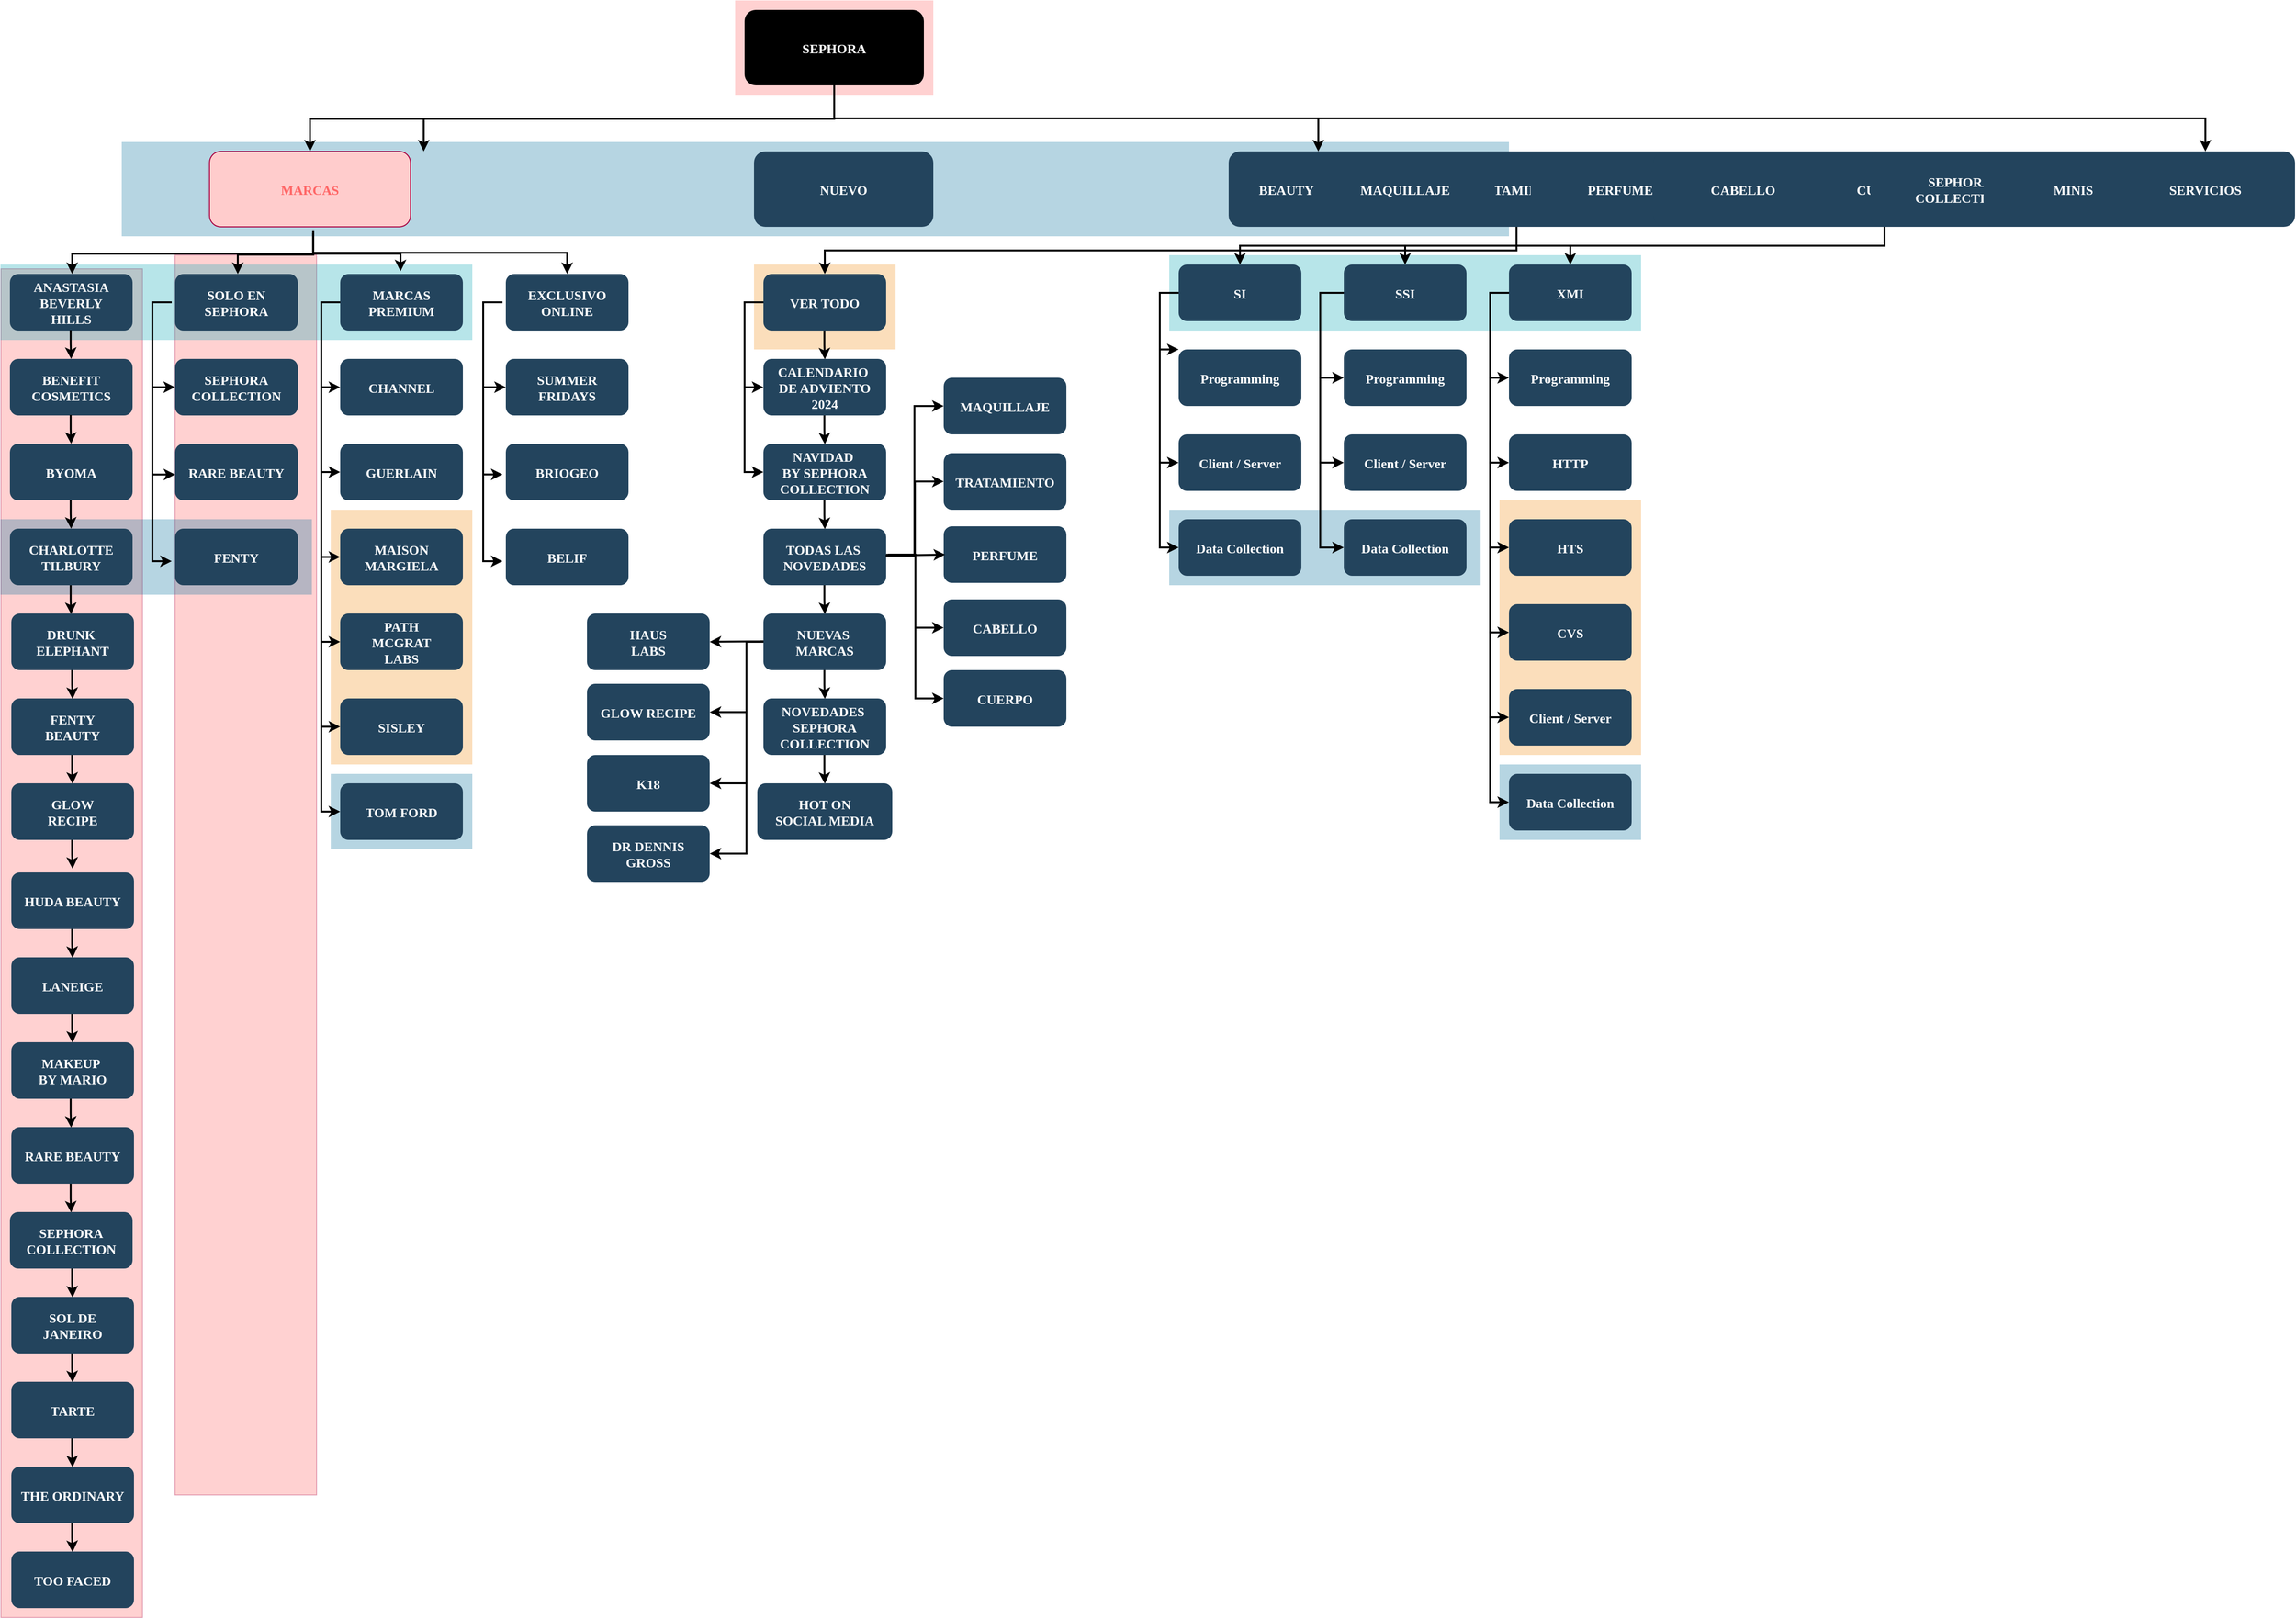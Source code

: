 <mxfile version="24.7.16">
  <diagram name="Page-1" id="2c0d36ab-eaac-3732-788b-9136903baeff">
    <mxGraphModel dx="3802.5" dy="1114" grid="1" gridSize="10" guides="1" tooltips="1" connect="1" arrows="1" fold="1" page="1" pageScale="1.5" pageWidth="1169" pageHeight="827" background="none" math="0" shadow="0">
      <root>
        <mxCell id="0" />
        <mxCell id="1" parent="0" />
        <mxCell id="SnyUNI3W6FsP-a_xVLL4-166" value="" style="fillColor=#FF6666;strokeColor=#A50040;opacity=30;fontColor=#ffffff;glass=0;" vertex="1" parent="1">
          <mxGeometry x="-31" y="460" width="150" height="1430" as="geometry" />
        </mxCell>
        <mxCell id="123" value="" style="fillColor=#FF6666;strokeColor=none;opacity=30;" parent="1" vertex="1">
          <mxGeometry x="747" y="175.5" width="210" height="100.0" as="geometry" />
        </mxCell>
        <mxCell id="122" value="" style="fillColor=#10739E;strokeColor=none;opacity=30;" parent="1" vertex="1">
          <mxGeometry x="97" y="325.5" width="1470" height="100.0" as="geometry" />
        </mxCell>
        <mxCell id="121" value="" style="fillColor=#F2931E;strokeColor=none;opacity=30;" parent="1" vertex="1">
          <mxGeometry x="1557" y="705.5" width="150" height="270" as="geometry" />
        </mxCell>
        <mxCell id="120" value="" style="fillColor=#F2931E;strokeColor=none;opacity=30;" parent="1" vertex="1">
          <mxGeometry x="767" y="455.5" width="150" height="90" as="geometry" />
        </mxCell>
        <mxCell id="119" value="" style="fillColor=#F2931E;strokeColor=none;opacity=30;" parent="1" vertex="1">
          <mxGeometry x="318.5" y="715.5" width="150" height="270" as="geometry" />
        </mxCell>
        <mxCell id="118" value="" style="fillColor=#FF6666;strokeColor=#A50040;opacity=30;fontColor=#ffffff;" parent="1" vertex="1">
          <mxGeometry x="153.5" y="445.5" width="150" height="1314.5" as="geometry" />
        </mxCell>
        <mxCell id="116" value="" style="fillColor=#10739E;strokeColor=none;opacity=30;" parent="1" vertex="1">
          <mxGeometry x="1557" y="985.5" width="150" height="80" as="geometry" />
        </mxCell>
        <mxCell id="115" value="" style="fillColor=#10739E;strokeColor=none;opacity=30;" parent="1" vertex="1">
          <mxGeometry x="1207" y="715.5" width="330" height="80" as="geometry" />
        </mxCell>
        <mxCell id="114" value="" style="fillColor=#10739E;strokeColor=none;opacity=30;" parent="1" vertex="1">
          <mxGeometry x="318.5" y="995.5" width="150" height="80" as="geometry" />
        </mxCell>
        <mxCell id="113" value="" style="fillColor=#10739E;strokeColor=none;opacity=30;" parent="1" vertex="1">
          <mxGeometry x="-31.5" y="725.5" width="330.0" height="80" as="geometry" />
        </mxCell>
        <mxCell id="110" value="" style="fillColor=#12AAB5;strokeColor=none;opacity=30;" parent="1" vertex="1">
          <mxGeometry x="1207" y="445.5" width="500" height="80" as="geometry" />
        </mxCell>
        <mxCell id="109" value="" style="fillColor=#12AAB5;strokeColor=none;opacity=30;" parent="1" vertex="1">
          <mxGeometry x="-31.5" y="455.5" width="500" height="80" as="geometry" />
        </mxCell>
        <mxCell id="2" value="SEPHORA" style="rounded=1;fillColor=#000000;gradientColor=none;strokeColor=none;fontColor=#FFFFFF;fontStyle=1;fontFamily=Tahoma;fontSize=14" parent="1" vertex="1">
          <mxGeometry x="757" y="185.5" width="190" height="80" as="geometry" />
        </mxCell>
        <mxCell id="4" value="CUERPO" style="rounded=1;fillColor=#23445D;gradientColor=none;strokeColor=none;fontColor=#FFFFFF;fontStyle=1;fontFamily=Tahoma;fontSize=14" parent="1" vertex="1">
          <mxGeometry x="1870.0" y="335.5" width="190" height="80" as="geometry" />
        </mxCell>
        <mxCell id="9" value="" style="edgeStyle=elbowEdgeStyle;elbow=vertical;strokeWidth=2;rounded=0" parent="1" target="uCeVnNwiSlFHgN-MQW42-137" edge="1">
          <mxGeometry x="337" y="215.5" width="100" height="100" as="geometry">
            <mxPoint x="852" y="265" as="sourcePoint" />
            <mxPoint x="1660" y="335" as="targetPoint" />
          </mxGeometry>
        </mxCell>
        <mxCell id="10" value="TRATAMIENTO" style="rounded=1;fillColor=#23445D;gradientColor=none;strokeColor=none;fontColor=#FFFFFF;fontStyle=1;fontFamily=Tahoma;fontSize=14" parent="1" vertex="1">
          <mxGeometry x="1480" y="335.5" width="190" height="80" as="geometry" />
        </mxCell>
        <mxCell id="12" value="BEAUTY OFERTAS" style="rounded=1;fillColor=#23445D;gradientColor=none;strokeColor=none;fontColor=#FFFFFF;fontStyle=1;fontFamily=Tahoma;fontSize=14" parent="1" vertex="1">
          <mxGeometry x="1270" y="335.5" width="190" height="80" as="geometry" />
        </mxCell>
        <mxCell id="13" value="MARCAS" style="rounded=1;fillColor=#FFCCCC;strokeColor=#A50040;fontColor=#FF6666;fontStyle=1;fontFamily=Tahoma;fontSize=14" parent="1" vertex="1">
          <mxGeometry x="190" y="335.5" width="213" height="80" as="geometry" />
        </mxCell>
        <mxCell id="25" value="ANASTASIA&#xa;BEVERLY&#xa;HILLS" style="rounded=1;fillColor=#23445D;gradientColor=none;strokeColor=none;fontColor=#FFFFFF;fontStyle=1;fontFamily=Tahoma;fontSize=14" parent="1" vertex="1">
          <mxGeometry x="-21.5" y="465.5" width="130" height="60" as="geometry" />
        </mxCell>
        <mxCell id="26" value="BENEFIT&#xa;COSMETICS" style="rounded=1;fillColor=#23445D;gradientColor=none;strokeColor=none;fontColor=#FFFFFF;fontStyle=1;fontFamily=Tahoma;fontSize=14" parent="1" vertex="1">
          <mxGeometry x="-21.5" y="555.5" width="130" height="60" as="geometry" />
        </mxCell>
        <mxCell id="27" value="BYOMA" style="rounded=1;fillColor=#23445D;gradientColor=none;strokeColor=none;fontColor=#FFFFFF;fontStyle=1;fontFamily=Tahoma;fontSize=14" parent="1" vertex="1">
          <mxGeometry x="-21.5" y="645.5" width="130" height="60" as="geometry" />
        </mxCell>
        <mxCell id="28" value="CHARLOTTE&#xa;TILBURY" style="rounded=1;fillColor=#23445D;gradientColor=none;strokeColor=none;fontColor=#FFFFFF;fontStyle=1;fontFamily=Tahoma;fontSize=14" parent="1" vertex="1">
          <mxGeometry x="-21.5" y="735.5" width="130" height="60" as="geometry" />
        </mxCell>
        <mxCell id="29" value="SOLO EN&#xa;SEPHORA" style="rounded=1;fillColor=#23445D;gradientColor=none;strokeColor=none;fontColor=#FFFFFF;fontStyle=1;fontFamily=Tahoma;fontSize=14" parent="1" vertex="1">
          <mxGeometry x="153.5" y="465.5" width="130" height="60" as="geometry" />
        </mxCell>
        <mxCell id="30" value="SEPHORA&#xa;COLLECTION" style="rounded=1;fillColor=#23445D;gradientColor=none;strokeColor=none;fontColor=#FFFFFF;fontStyle=1;fontFamily=Tahoma;fontSize=14" parent="1" vertex="1">
          <mxGeometry x="153.5" y="555.5" width="130" height="60" as="geometry" />
        </mxCell>
        <mxCell id="31" value="RARE BEAUTY" style="rounded=1;fillColor=#23445D;gradientColor=none;strokeColor=none;fontColor=#FFFFFF;fontStyle=1;fontFamily=Tahoma;fontSize=14" parent="1" vertex="1">
          <mxGeometry x="153.5" y="645.5" width="130" height="60" as="geometry" />
        </mxCell>
        <mxCell id="32" value="FENTY" style="rounded=1;fillColor=#23445D;gradientColor=none;strokeColor=none;fontColor=#FFFFFF;fontStyle=1;fontFamily=Tahoma;fontSize=14" parent="1" vertex="1">
          <mxGeometry x="153.5" y="735.5" width="130" height="60" as="geometry" />
        </mxCell>
        <mxCell id="33" value="MARCAS&#xa;PREMIUM" style="rounded=1;fillColor=#23445D;gradientColor=none;strokeColor=none;fontColor=#FFFFFF;fontStyle=1;fontFamily=Tahoma;fontSize=14" parent="1" vertex="1">
          <mxGeometry x="328.5" y="465.5" width="130" height="60" as="geometry" />
        </mxCell>
        <mxCell id="34" value="CHANNEL" style="rounded=1;fillColor=#23445D;gradientColor=none;strokeColor=none;fontColor=#FFFFFF;fontStyle=1;fontFamily=Tahoma;fontSize=14" parent="1" vertex="1">
          <mxGeometry x="328.5" y="555.5" width="130" height="60" as="geometry" />
        </mxCell>
        <mxCell id="35" value="GUERLAIN" style="rounded=1;fillColor=#23445D;gradientColor=none;strokeColor=none;fontColor=#FFFFFF;fontStyle=1;fontFamily=Tahoma;fontSize=14" parent="1" vertex="1">
          <mxGeometry x="328.5" y="645.5" width="130" height="60" as="geometry" />
        </mxCell>
        <mxCell id="36" value="MAISON&#xa;MARGIELA" style="rounded=1;fillColor=#23445D;gradientColor=none;strokeColor=none;fontColor=#FFFFFF;fontStyle=1;fontFamily=Tahoma;fontSize=14" parent="1" vertex="1">
          <mxGeometry x="328.5" y="735.5" width="130" height="60" as="geometry" />
        </mxCell>
        <mxCell id="37" value="PATH&#xa;MCGRAT&#xa;LABS" style="rounded=1;fillColor=#23445D;gradientColor=none;strokeColor=none;fontColor=#FFFFFF;fontStyle=1;fontFamily=Tahoma;fontSize=14" parent="1" vertex="1">
          <mxGeometry x="328.5" y="825.5" width="130" height="60" as="geometry" />
        </mxCell>
        <mxCell id="38" value="SISLEY" style="rounded=1;fillColor=#23445D;gradientColor=none;strokeColor=none;fontColor=#FFFFFF;fontStyle=1;fontFamily=Tahoma;fontSize=14" parent="1" vertex="1">
          <mxGeometry x="328.5" y="915.5" width="130" height="60" as="geometry" />
        </mxCell>
        <mxCell id="39" value="TOM FORD" style="rounded=1;fillColor=#23445D;gradientColor=none;strokeColor=none;fontColor=#FFFFFF;fontStyle=1;fontFamily=Tahoma;fontSize=14" parent="1" vertex="1">
          <mxGeometry x="328.5" y="1005.5" width="130" height="60" as="geometry" />
        </mxCell>
        <mxCell id="41" value="VER TODO" style="rounded=1;fillColor=#23445D;gradientColor=none;strokeColor=none;fontColor=#FFFFFF;fontStyle=1;fontFamily=Tahoma;fontSize=14" parent="1" vertex="1">
          <mxGeometry x="777" y="465.5" width="130" height="60" as="geometry" />
        </mxCell>
        <mxCell id="42" value="CALENDARIO &#xa;DE ADVIENTO&#xa;2024" style="rounded=1;fillColor=#23445D;gradientColor=none;strokeColor=none;fontColor=#FFFFFF;fontStyle=1;fontFamily=Tahoma;fontSize=14" parent="1" vertex="1">
          <mxGeometry x="777" y="555.5" width="130" height="60" as="geometry" />
        </mxCell>
        <mxCell id="43" value="NAVIDAD &#xa;BY SEPHORA&#xa;COLLECTION" style="rounded=1;fillColor=#23445D;gradientColor=none;strokeColor=none;fontColor=#FFFFFF;fontStyle=1;fontFamily=Tahoma;fontSize=14" parent="1" vertex="1">
          <mxGeometry x="777" y="645.5" width="130" height="60" as="geometry" />
        </mxCell>
        <mxCell id="44" value="SI" style="rounded=1;fillColor=#23445D;gradientColor=none;strokeColor=none;fontColor=#FFFFFF;fontStyle=1;fontFamily=Tahoma;fontSize=14" parent="1" vertex="1">
          <mxGeometry x="1217" y="455.5" width="130" height="60" as="geometry" />
        </mxCell>
        <mxCell id="45" value="Programming" style="rounded=1;fillColor=#23445D;gradientColor=none;strokeColor=none;fontColor=#FFFFFF;fontStyle=1;fontFamily=Tahoma;fontSize=14" parent="1" vertex="1">
          <mxGeometry x="1217" y="545.5" width="130" height="60" as="geometry" />
        </mxCell>
        <mxCell id="46" value="Client / Server" style="rounded=1;fillColor=#23445D;gradientColor=none;strokeColor=none;fontColor=#FFFFFF;fontStyle=1;fontFamily=Tahoma;fontSize=14" parent="1" vertex="1">
          <mxGeometry x="1217" y="635.5" width="130" height="60" as="geometry" />
        </mxCell>
        <mxCell id="47" value="Data Collection" style="rounded=1;fillColor=#23445D;gradientColor=none;strokeColor=none;fontColor=#FFFFFF;fontStyle=1;fontFamily=Tahoma;fontSize=14" parent="1" vertex="1">
          <mxGeometry x="1217" y="725.5" width="130" height="60" as="geometry" />
        </mxCell>
        <mxCell id="48" value="SSI" style="rounded=1;fillColor=#23445D;gradientColor=none;strokeColor=none;fontColor=#FFFFFF;fontStyle=1;fontFamily=Tahoma;fontSize=14" parent="1" vertex="1">
          <mxGeometry x="1392" y="455.5" width="130" height="60" as="geometry" />
        </mxCell>
        <mxCell id="49" value="Programming" style="rounded=1;fillColor=#23445D;gradientColor=none;strokeColor=none;fontColor=#FFFFFF;fontStyle=1;fontFamily=Tahoma;fontSize=14" parent="1" vertex="1">
          <mxGeometry x="1392" y="545.5" width="130" height="60" as="geometry" />
        </mxCell>
        <mxCell id="50" value="Client / Server" style="rounded=1;fillColor=#23445D;gradientColor=none;strokeColor=none;fontColor=#FFFFFF;fontStyle=1;fontFamily=Tahoma;fontSize=14" parent="1" vertex="1">
          <mxGeometry x="1392" y="635.5" width="130" height="60" as="geometry" />
        </mxCell>
        <mxCell id="51" value="Data Collection" style="rounded=1;fillColor=#23445D;gradientColor=none;strokeColor=none;fontColor=#FFFFFF;fontStyle=1;fontFamily=Tahoma;fontSize=14" parent="1" vertex="1">
          <mxGeometry x="1392" y="725.5" width="130" height="60" as="geometry" />
        </mxCell>
        <mxCell id="52" value="XMI" style="rounded=1;fillColor=#23445D;gradientColor=none;strokeColor=none;fontColor=#FFFFFF;fontStyle=1;fontFamily=Tahoma;fontSize=14" parent="1" vertex="1">
          <mxGeometry x="1567" y="455.5" width="130" height="60" as="geometry" />
        </mxCell>
        <mxCell id="53" value="Programming" style="rounded=1;fillColor=#23445D;gradientColor=none;strokeColor=none;fontColor=#FFFFFF;fontStyle=1;fontFamily=Tahoma;fontSize=14" parent="1" vertex="1">
          <mxGeometry x="1567" y="545.5" width="130" height="60" as="geometry" />
        </mxCell>
        <mxCell id="54" value="HTTP" style="rounded=1;fillColor=#23445D;gradientColor=none;strokeColor=none;fontColor=#FFFFFF;fontStyle=1;fontFamily=Tahoma;fontSize=14" parent="1" vertex="1">
          <mxGeometry x="1567" y="635.5" width="130" height="60" as="geometry" />
        </mxCell>
        <mxCell id="55" value="HTS" style="rounded=1;fillColor=#23445D;gradientColor=none;strokeColor=none;fontColor=#FFFFFF;fontStyle=1;fontFamily=Tahoma;fontSize=14" parent="1" vertex="1">
          <mxGeometry x="1567" y="725.5" width="130" height="60" as="geometry" />
        </mxCell>
        <mxCell id="56" value="CVS" style="rounded=1;fillColor=#23445D;gradientColor=none;strokeColor=none;fontColor=#FFFFFF;fontStyle=1;fontFamily=Tahoma;fontSize=14" parent="1" vertex="1">
          <mxGeometry x="1567" y="815.5" width="130" height="60" as="geometry" />
        </mxCell>
        <mxCell id="57" value="Client / Server" style="rounded=1;fillColor=#23445D;gradientColor=none;strokeColor=none;fontColor=#FFFFFF;fontStyle=1;fontFamily=Tahoma;fontSize=14" parent="1" vertex="1">
          <mxGeometry x="1567" y="905.5" width="130" height="60" as="geometry" />
        </mxCell>
        <mxCell id="58" value="Data Collection" style="rounded=1;fillColor=#23445D;gradientColor=none;strokeColor=none;fontColor=#FFFFFF;fontStyle=1;fontFamily=Tahoma;fontSize=14" parent="1" vertex="1">
          <mxGeometry x="1567" y="995.5" width="130" height="60" as="geometry" />
        </mxCell>
        <mxCell id="59" value="" style="edgeStyle=elbowEdgeStyle;elbow=vertical;strokeWidth=2;rounded=0" parent="1" source="2" target="12" edge="1">
          <mxGeometry x="347" y="225.5" width="100" height="100" as="geometry">
            <mxPoint x="862.0" y="275.5" as="sourcePoint" />
            <mxPoint x="1467.0" y="345.5" as="targetPoint" />
          </mxGeometry>
        </mxCell>
        <mxCell id="61" value="" style="edgeStyle=elbowEdgeStyle;elbow=vertical;strokeWidth=2;rounded=0" parent="1" source="2" target="13" edge="1">
          <mxGeometry x="-23" y="135.5" width="100" height="100" as="geometry">
            <mxPoint x="-23" y="235.5" as="sourcePoint" />
            <mxPoint x="77" y="135.5" as="targetPoint" />
            <Array as="points">
              <mxPoint x="420" y="301" />
            </Array>
          </mxGeometry>
        </mxCell>
        <mxCell id="76" value="" style="edgeStyle=elbowEdgeStyle;elbow=horizontal;strokeWidth=2;rounded=0" parent="1" source="33" target="34" edge="1">
          <mxGeometry x="-23" y="135.5" width="100" height="100" as="geometry">
            <mxPoint x="-461.5" y="245.5" as="sourcePoint" />
            <mxPoint x="-361.5" y="145.5" as="targetPoint" />
            <Array as="points">
              <mxPoint x="308.5" y="545.5" />
            </Array>
          </mxGeometry>
        </mxCell>
        <mxCell id="77" value="" style="edgeStyle=elbowEdgeStyle;elbow=horizontal;strokeWidth=2;rounded=0" parent="1" source="33" target="35" edge="1">
          <mxGeometry x="-23" y="135.5" width="100" height="100" as="geometry">
            <mxPoint x="-461.5" y="245.5" as="sourcePoint" />
            <mxPoint x="-361.5" y="145.5" as="targetPoint" />
            <Array as="points">
              <mxPoint x="308.5" y="585.5" />
            </Array>
          </mxGeometry>
        </mxCell>
        <mxCell id="78" value="" style="edgeStyle=elbowEdgeStyle;elbow=horizontal;strokeWidth=2;rounded=0" parent="1" source="33" target="36" edge="1">
          <mxGeometry x="-23" y="135.5" width="100" height="100" as="geometry">
            <mxPoint x="-461.5" y="245.5" as="sourcePoint" />
            <mxPoint x="-361.5" y="145.5" as="targetPoint" />
            <Array as="points">
              <mxPoint x="308.5" y="635.5" />
            </Array>
          </mxGeometry>
        </mxCell>
        <mxCell id="79" value="" style="edgeStyle=elbowEdgeStyle;elbow=horizontal;strokeWidth=2;rounded=0" parent="1" source="33" target="37" edge="1">
          <mxGeometry x="-23" y="135.5" width="100" height="100" as="geometry">
            <mxPoint x="-461.5" y="245.5" as="sourcePoint" />
            <mxPoint x="-361.5" y="145.5" as="targetPoint" />
            <Array as="points">
              <mxPoint x="308.5" y="675.5" />
            </Array>
          </mxGeometry>
        </mxCell>
        <mxCell id="80" value="" style="edgeStyle=elbowEdgeStyle;elbow=horizontal;strokeWidth=2;rounded=0" parent="1" source="33" target="38" edge="1">
          <mxGeometry x="-23" y="135.5" width="100" height="100" as="geometry">
            <mxPoint x="-461.5" y="245.5" as="sourcePoint" />
            <mxPoint x="-361.5" y="145.5" as="targetPoint" />
            <Array as="points">
              <mxPoint x="308.5" y="715.5" />
            </Array>
          </mxGeometry>
        </mxCell>
        <mxCell id="81" value="" style="edgeStyle=elbowEdgeStyle;elbow=horizontal;strokeWidth=2;rounded=0" parent="1" source="33" target="39" edge="1">
          <mxGeometry x="-23" y="135.5" width="100" height="100" as="geometry">
            <mxPoint x="-461.5" y="245.5" as="sourcePoint" />
            <mxPoint x="-361.5" y="145.5" as="targetPoint" />
            <Array as="points">
              <mxPoint x="308.5" y="765.5" />
            </Array>
          </mxGeometry>
        </mxCell>
        <mxCell id="82" value="" style="edgeStyle=elbowEdgeStyle;elbow=horizontal;strokeWidth=2;rounded=0" parent="1" source="41" target="42" edge="1">
          <mxGeometry x="-23" y="135.5" width="100" height="100" as="geometry">
            <mxPoint x="-223" y="245.5" as="sourcePoint" />
            <mxPoint x="-123" y="145.5" as="targetPoint" />
            <Array as="points">
              <mxPoint x="757" y="545.5" />
            </Array>
          </mxGeometry>
        </mxCell>
        <mxCell id="83" value="" style="edgeStyle=elbowEdgeStyle;elbow=horizontal;strokeWidth=2;rounded=0" parent="1" source="41" target="43" edge="1">
          <mxGeometry x="-23" y="135.5" width="100" height="100" as="geometry">
            <mxPoint x="-223" y="245.5" as="sourcePoint" />
            <mxPoint x="-123" y="145.5" as="targetPoint" />
            <Array as="points">
              <mxPoint x="757" y="595.5" />
            </Array>
          </mxGeometry>
        </mxCell>
        <mxCell id="84" value="" style="edgeStyle=elbowEdgeStyle;elbow=horizontal;strokeWidth=2;rounded=0" parent="1" source="44" target="45" edge="1">
          <mxGeometry x="-23" y="135.5" width="100" height="100" as="geometry">
            <mxPoint x="-23" y="235.5" as="sourcePoint" />
            <mxPoint x="77" y="135.5" as="targetPoint" />
            <Array as="points">
              <mxPoint x="1197" y="545.5" />
            </Array>
          </mxGeometry>
        </mxCell>
        <mxCell id="85" value="" style="edgeStyle=elbowEdgeStyle;elbow=horizontal;strokeWidth=2;rounded=0" parent="1" source="44" target="46" edge="1">
          <mxGeometry x="-23" y="135.5" width="100" height="100" as="geometry">
            <mxPoint x="-23" y="235.5" as="sourcePoint" />
            <mxPoint x="77" y="135.5" as="targetPoint" />
            <Array as="points">
              <mxPoint x="1197" y="575.5" />
            </Array>
          </mxGeometry>
        </mxCell>
        <mxCell id="86" value="" style="edgeStyle=elbowEdgeStyle;elbow=horizontal;strokeWidth=2;rounded=0" parent="1" source="44" target="47" edge="1">
          <mxGeometry x="-23" y="135.5" width="100" height="100" as="geometry">
            <mxPoint x="-23" y="235.5" as="sourcePoint" />
            <mxPoint x="77" y="135.5" as="targetPoint" />
            <Array as="points">
              <mxPoint x="1197" y="625.5" />
            </Array>
          </mxGeometry>
        </mxCell>
        <mxCell id="87" value="" style="edgeStyle=elbowEdgeStyle;elbow=horizontal;strokeWidth=2;rounded=0" parent="1" source="48" target="49" edge="1">
          <mxGeometry x="-23" y="135.5" width="100" height="100" as="geometry">
            <mxPoint x="-23" y="235.5" as="sourcePoint" />
            <mxPoint x="77" y="135.5" as="targetPoint" />
            <Array as="points">
              <mxPoint x="1367" y="535.5" />
            </Array>
          </mxGeometry>
        </mxCell>
        <mxCell id="88" value="" style="edgeStyle=elbowEdgeStyle;elbow=horizontal;strokeWidth=2;rounded=0" parent="1" source="48" target="50" edge="1">
          <mxGeometry x="-23" y="135.5" width="100" height="100" as="geometry">
            <mxPoint x="-23" y="235.5" as="sourcePoint" />
            <mxPoint x="77" y="135.5" as="targetPoint" />
            <Array as="points">
              <mxPoint x="1367" y="595.5" />
            </Array>
          </mxGeometry>
        </mxCell>
        <mxCell id="89" value="" style="edgeStyle=elbowEdgeStyle;elbow=horizontal;strokeWidth=2;rounded=0" parent="1" source="48" target="51" edge="1">
          <mxGeometry x="-23" y="135.5" width="100" height="100" as="geometry">
            <mxPoint x="-23" y="235.5" as="sourcePoint" />
            <mxPoint x="77" y="135.5" as="targetPoint" />
            <Array as="points">
              <mxPoint x="1367" y="625.5" />
            </Array>
          </mxGeometry>
        </mxCell>
        <mxCell id="90" value="" style="edgeStyle=elbowEdgeStyle;elbow=horizontal;strokeWidth=2;rounded=0" parent="1" source="52" target="53" edge="1">
          <mxGeometry x="-23" y="135.5" width="100" height="100" as="geometry">
            <mxPoint x="-23" y="235.5" as="sourcePoint" />
            <mxPoint x="77" y="135.5" as="targetPoint" />
            <Array as="points">
              <mxPoint x="1547" y="535.5" />
            </Array>
          </mxGeometry>
        </mxCell>
        <mxCell id="91" value="" style="edgeStyle=elbowEdgeStyle;elbow=horizontal;strokeWidth=2;rounded=0" parent="1" source="52" target="54" edge="1">
          <mxGeometry x="-23" y="135.5" width="100" height="100" as="geometry">
            <mxPoint x="-23" y="235.5" as="sourcePoint" />
            <mxPoint x="77" y="135.5" as="targetPoint" />
            <Array as="points">
              <mxPoint x="1547" y="575.5" />
            </Array>
          </mxGeometry>
        </mxCell>
        <mxCell id="92" value="" style="edgeStyle=elbowEdgeStyle;elbow=horizontal;strokeWidth=2;rounded=0" parent="1" source="52" target="55" edge="1">
          <mxGeometry x="-23" y="135.5" width="100" height="100" as="geometry">
            <mxPoint x="-23" y="235.5" as="sourcePoint" />
            <mxPoint x="77" y="135.5" as="targetPoint" />
            <Array as="points">
              <mxPoint x="1547" y="625.5" />
            </Array>
          </mxGeometry>
        </mxCell>
        <mxCell id="93" value="" style="edgeStyle=elbowEdgeStyle;elbow=horizontal;strokeWidth=2;rounded=0" parent="1" source="52" target="56" edge="1">
          <mxGeometry x="-23" y="135.5" width="100" height="100" as="geometry">
            <mxPoint x="-23" y="235.5" as="sourcePoint" />
            <mxPoint x="77" y="135.5" as="targetPoint" />
            <Array as="points">
              <mxPoint x="1547" y="675.5" />
            </Array>
          </mxGeometry>
        </mxCell>
        <mxCell id="94" value="" style="edgeStyle=elbowEdgeStyle;elbow=horizontal;strokeWidth=2;rounded=0" parent="1" source="52" target="57" edge="1">
          <mxGeometry x="-23" y="135.5" width="100" height="100" as="geometry">
            <mxPoint x="-23" y="235.5" as="sourcePoint" />
            <mxPoint x="77" y="135.5" as="targetPoint" />
            <Array as="points">
              <mxPoint x="1547" y="725.5" />
            </Array>
          </mxGeometry>
        </mxCell>
        <mxCell id="95" value="" style="edgeStyle=elbowEdgeStyle;elbow=horizontal;strokeWidth=2;rounded=0" parent="1" source="52" target="58" edge="1">
          <mxGeometry x="-23" y="135.5" width="100" height="100" as="geometry">
            <mxPoint x="-23" y="235.5" as="sourcePoint" />
            <mxPoint x="77" y="135.5" as="targetPoint" />
            <Array as="points">
              <mxPoint x="1547" y="765.5" />
            </Array>
          </mxGeometry>
        </mxCell>
        <mxCell id="100" value="" style="edgeStyle=elbowEdgeStyle;elbow=vertical;strokeWidth=2;rounded=0;entryX=0.5;entryY=0;entryDx=0;entryDy=0;" parent="1" edge="1">
          <mxGeometry x="-23" y="135.5" width="100" height="100" as="geometry">
            <mxPoint x="300" y="420" as="sourcePoint" />
            <mxPoint x="44.5" y="465.5" as="targetPoint" />
            <Array as="points">
              <mxPoint x="178" y="444" />
            </Array>
          </mxGeometry>
        </mxCell>
        <mxCell id="102" value="" style="edgeStyle=elbowEdgeStyle;elbow=vertical;strokeWidth=2;rounded=0;entryX=0.137;entryY=0.079;entryDx=0;entryDy=0;entryPerimeter=0;" parent="1" edge="1">
          <mxGeometry x="-23" y="135.5" width="100" height="100" as="geometry">
            <mxPoint x="300" y="424" as="sourcePoint" />
            <mxPoint x="220.0" y="465.5" as="targetPoint" />
            <Array as="points" />
          </mxGeometry>
        </mxCell>
        <mxCell id="103" value="" style="edgeStyle=elbowEdgeStyle;elbow=vertical;strokeWidth=2;rounded=0" parent="1" source="10" target="41" edge="1">
          <mxGeometry x="-23" y="135.5" width="100" height="100" as="geometry">
            <mxPoint x="-23" y="235.5" as="sourcePoint" />
            <mxPoint x="77" y="135.5" as="targetPoint" />
          </mxGeometry>
        </mxCell>
        <mxCell id="104" value="" style="edgeStyle=elbowEdgeStyle;elbow=vertical;strokeWidth=2;rounded=0" parent="1" source="4" target="48" edge="1">
          <mxGeometry x="-23" y="135.5" width="100" height="100" as="geometry">
            <mxPoint x="-23" y="235.5" as="sourcePoint" />
            <mxPoint x="77" y="135.5" as="targetPoint" />
          </mxGeometry>
        </mxCell>
        <mxCell id="105" value="" style="edgeStyle=elbowEdgeStyle;elbow=vertical;strokeWidth=2;rounded=0" parent="1" source="4" target="44" edge="1">
          <mxGeometry x="-23" y="135.5" width="100" height="100" as="geometry">
            <mxPoint x="-23" y="235.5" as="sourcePoint" />
            <mxPoint x="77" y="135.5" as="targetPoint" />
          </mxGeometry>
        </mxCell>
        <mxCell id="106" value="" style="edgeStyle=elbowEdgeStyle;elbow=vertical;strokeWidth=2;rounded=0" parent="1" source="4" target="52" edge="1">
          <mxGeometry x="-23" y="135.5" width="100" height="100" as="geometry">
            <mxPoint x="-23" y="235.5" as="sourcePoint" />
            <mxPoint x="77" y="135.5" as="targetPoint" />
          </mxGeometry>
        </mxCell>
        <mxCell id="uCeVnNwiSlFHgN-MQW42-129" value="" style="edgeStyle=elbowEdgeStyle;elbow=vertical;strokeWidth=2;rounded=0" parent="1" edge="1">
          <mxGeometry x="347" y="225.5" width="100" height="100" as="geometry">
            <mxPoint x="417" y="300" as="sourcePoint" />
            <mxPoint x="417" y="335.5" as="targetPoint" />
            <Array as="points">
              <mxPoint x="137" y="310" />
            </Array>
          </mxGeometry>
        </mxCell>
        <mxCell id="uCeVnNwiSlFHgN-MQW42-131" value="NUEVO" style="rounded=1;fillColor=#23445D;gradientColor=none;strokeColor=none;fontColor=#FFFFFF;fontStyle=1;fontFamily=Tahoma;fontSize=14" parent="1" vertex="1">
          <mxGeometry x="767" y="335.5" width="190" height="80" as="geometry" />
        </mxCell>
        <mxCell id="uCeVnNwiSlFHgN-MQW42-132" value="MAQUILLAJE" style="rounded=1;fillColor=#23445D;gradientColor=none;strokeColor=none;fontColor=#FFFFFF;fontStyle=1;fontFamily=Tahoma;fontSize=14" parent="1" vertex="1">
          <mxGeometry x="1362" y="335.5" width="190" height="80" as="geometry" />
        </mxCell>
        <mxCell id="uCeVnNwiSlFHgN-MQW42-133" value="PERFUME" style="rounded=1;fillColor=#23445D;gradientColor=none;strokeColor=none;fontColor=#FFFFFF;fontStyle=1;fontFamily=Tahoma;fontSize=14" parent="1" vertex="1">
          <mxGeometry x="1590" y="335.5" width="190" height="80" as="geometry" />
        </mxCell>
        <mxCell id="uCeVnNwiSlFHgN-MQW42-134" value="CABELLO" style="rounded=1;fillColor=#23445D;gradientColor=none;strokeColor=none;fontColor=#FFFFFF;fontStyle=1;fontFamily=Tahoma;fontSize=14" parent="1" vertex="1">
          <mxGeometry x="1720" y="335.5" width="190" height="80" as="geometry" />
        </mxCell>
        <mxCell id="uCeVnNwiSlFHgN-MQW42-135" value="SEPHORA&#xa;COLLECTION" style="rounded=1;fillColor=#23445D;gradientColor=none;strokeColor=none;fontColor=#FFFFFF;fontStyle=1;fontFamily=Tahoma;fontSize=14" parent="1" vertex="1">
          <mxGeometry x="1950" y="335.5" width="190" height="80" as="geometry" />
        </mxCell>
        <mxCell id="uCeVnNwiSlFHgN-MQW42-136" value="MINIS" style="rounded=1;fillColor=#23445D;gradientColor=none;strokeColor=none;fontColor=#FFFFFF;fontStyle=1;fontFamily=Tahoma;fontSize=14" parent="1" vertex="1">
          <mxGeometry x="2070" y="335.5" width="190" height="80" as="geometry" />
        </mxCell>
        <mxCell id="uCeVnNwiSlFHgN-MQW42-137" value="SERVICIOS" style="rounded=1;fillColor=#23445D;gradientColor=none;strokeColor=none;fontColor=#FFFFFF;fontStyle=1;fontFamily=Tahoma;fontSize=14" parent="1" vertex="1">
          <mxGeometry x="2210" y="335.5" width="190" height="80" as="geometry" />
        </mxCell>
        <mxCell id="uCeVnNwiSlFHgN-MQW42-141" value="DRUNK &#xa;ELEPHANT" style="rounded=1;fillColor=#23445D;gradientColor=none;strokeColor=none;fontColor=#FFFFFF;fontStyle=1;fontFamily=Tahoma;fontSize=14" parent="1" vertex="1">
          <mxGeometry x="-20" y="825.5" width="130" height="60" as="geometry" />
        </mxCell>
        <mxCell id="uCeVnNwiSlFHgN-MQW42-142" value="FENTY&#xa;BEAUTY" style="rounded=1;fillColor=#23445D;gradientColor=none;strokeColor=none;fontColor=#FFFFFF;fontStyle=1;fontFamily=Tahoma;fontSize=14" parent="1" vertex="1">
          <mxGeometry x="-20" y="915.5" width="130" height="60" as="geometry" />
        </mxCell>
        <mxCell id="uCeVnNwiSlFHgN-MQW42-143" value="GLOW&#xa;RECIPE" style="rounded=1;fillColor=#23445D;gradientColor=none;strokeColor=none;fontColor=#FFFFFF;fontStyle=1;fontFamily=Tahoma;fontSize=14" parent="1" vertex="1">
          <mxGeometry x="-20" y="1005.5" width="130" height="60" as="geometry" />
        </mxCell>
        <mxCell id="uCeVnNwiSlFHgN-MQW42-144" value="HUDA BEAUTY" style="rounded=1;fillColor=#23445D;gradientColor=none;strokeColor=none;fontColor=#FFFFFF;fontStyle=1;fontFamily=Tahoma;fontSize=14" parent="1" vertex="1">
          <mxGeometry x="-20" y="1100" width="130" height="60" as="geometry" />
        </mxCell>
        <mxCell id="uCeVnNwiSlFHgN-MQW42-145" value="LANEIGE" style="rounded=1;fillColor=#23445D;gradientColor=none;strokeColor=none;fontColor=#FFFFFF;fontStyle=1;fontFamily=Tahoma;fontSize=14" parent="1" vertex="1">
          <mxGeometry x="-20" y="1190" width="130" height="60" as="geometry" />
        </mxCell>
        <mxCell id="uCeVnNwiSlFHgN-MQW42-146" value="MAKEUP &#xa;BY MARIO" style="rounded=1;fillColor=#23445D;gradientColor=none;strokeColor=none;fontColor=#FFFFFF;fontStyle=1;fontFamily=Tahoma;fontSize=14" parent="1" vertex="1">
          <mxGeometry x="-20" y="1280" width="130" height="60" as="geometry" />
        </mxCell>
        <mxCell id="SnyUNI3W6FsP-a_xVLL4-124" value="" style="edgeStyle=elbowEdgeStyle;elbow=horizontal;strokeWidth=2;rounded=0;" edge="1" parent="1">
          <mxGeometry x="-23" y="135.5" width="100" height="100" as="geometry">
            <mxPoint x="150" y="495.5" as="sourcePoint" />
            <mxPoint x="150" y="770" as="targetPoint" />
            <Array as="points">
              <mxPoint x="129.5" y="765" />
            </Array>
          </mxGeometry>
        </mxCell>
        <mxCell id="SnyUNI3W6FsP-a_xVLL4-125" value="" style="edgeStyle=elbowEdgeStyle;elbow=horizontal;strokeWidth=2;rounded=0;entryX=0.001;entryY=0.177;entryDx=0;entryDy=0;entryPerimeter=0;" edge="1" parent="1" target="118">
          <mxGeometry x="-23" y="135.5" width="100" height="100" as="geometry">
            <mxPoint x="150" y="495.5" as="sourcePoint" />
            <mxPoint x="150" y="1036" as="targetPoint" />
            <Array as="points">
              <mxPoint x="129.5" y="765" />
            </Array>
          </mxGeometry>
        </mxCell>
        <mxCell id="SnyUNI3W6FsP-a_xVLL4-126" value="" style="edgeStyle=elbowEdgeStyle;elbow=horizontal;strokeWidth=2;rounded=0;entryX=0;entryY=0.5;entryDx=0;entryDy=0;" edge="1" parent="1" target="30">
          <mxGeometry x="-23" y="135.5" width="100" height="100" as="geometry">
            <mxPoint x="150" y="495.5" as="sourcePoint" />
            <mxPoint x="150" y="1035.5" as="targetPoint" />
            <Array as="points">
              <mxPoint x="129.5" y="765" />
            </Array>
          </mxGeometry>
        </mxCell>
        <mxCell id="SnyUNI3W6FsP-a_xVLL4-128" value="" style="edgeStyle=elbowEdgeStyle;elbow=vertical;strokeWidth=2;rounded=0;exitX=0.39;exitY=1.056;exitDx=0;exitDy=0;exitPerimeter=0;" edge="1" parent="1">
          <mxGeometry x="-23" y="135.5" width="100" height="100" as="geometry">
            <mxPoint x="42.91" y="524.98" as="sourcePoint" />
            <mxPoint x="43.41" y="555.5" as="targetPoint" />
          </mxGeometry>
        </mxCell>
        <mxCell id="SnyUNI3W6FsP-a_xVLL4-134" value="" style="edgeStyle=elbowEdgeStyle;elbow=vertical;strokeWidth=2;rounded=0;exitX=0.39;exitY=1.056;exitDx=0;exitDy=0;exitPerimeter=0;" edge="1" parent="1">
          <mxGeometry x="-23" y="135.5" width="100" height="100" as="geometry">
            <mxPoint x="42.91" y="614.98" as="sourcePoint" />
            <mxPoint x="43.41" y="645.5" as="targetPoint" />
          </mxGeometry>
        </mxCell>
        <mxCell id="SnyUNI3W6FsP-a_xVLL4-135" value="" style="edgeStyle=elbowEdgeStyle;elbow=vertical;strokeWidth=2;rounded=0;exitX=0.39;exitY=1.056;exitDx=0;exitDy=0;exitPerimeter=0;" edge="1" parent="1">
          <mxGeometry x="-23" y="135.5" width="100" height="100" as="geometry">
            <mxPoint x="42.91" y="704.98" as="sourcePoint" />
            <mxPoint x="43.41" y="735.5" as="targetPoint" />
          </mxGeometry>
        </mxCell>
        <mxCell id="SnyUNI3W6FsP-a_xVLL4-136" value="" style="edgeStyle=elbowEdgeStyle;elbow=vertical;strokeWidth=2;rounded=0;exitX=0.39;exitY=1.056;exitDx=0;exitDy=0;exitPerimeter=0;" edge="1" parent="1">
          <mxGeometry x="-23" y="135.5" width="100" height="100" as="geometry">
            <mxPoint x="42.91" y="795.5" as="sourcePoint" />
            <mxPoint x="43.41" y="826.02" as="targetPoint" />
          </mxGeometry>
        </mxCell>
        <mxCell id="SnyUNI3W6FsP-a_xVLL4-137" value="" style="edgeStyle=elbowEdgeStyle;elbow=vertical;strokeWidth=2;rounded=0;exitX=0.39;exitY=1.056;exitDx=0;exitDy=0;exitPerimeter=0;" edge="1" parent="1">
          <mxGeometry x="-23" y="135.5" width="100" height="100" as="geometry">
            <mxPoint x="44.41" y="885.5" as="sourcePoint" />
            <mxPoint x="44.91" y="916.02" as="targetPoint" />
          </mxGeometry>
        </mxCell>
        <mxCell id="SnyUNI3W6FsP-a_xVLL4-138" value="" style="edgeStyle=elbowEdgeStyle;elbow=vertical;strokeWidth=2;rounded=0;exitX=0.39;exitY=1.056;exitDx=0;exitDy=0;exitPerimeter=0;" edge="1" parent="1">
          <mxGeometry x="-23" y="135.5" width="100" height="100" as="geometry">
            <mxPoint x="44.41" y="975.5" as="sourcePoint" />
            <mxPoint x="44.91" y="1006.02" as="targetPoint" />
          </mxGeometry>
        </mxCell>
        <mxCell id="SnyUNI3W6FsP-a_xVLL4-139" value="" style="edgeStyle=elbowEdgeStyle;elbow=vertical;strokeWidth=2;rounded=0;exitX=0.39;exitY=1.056;exitDx=0;exitDy=0;exitPerimeter=0;" edge="1" parent="1">
          <mxGeometry x="-23" y="135.5" width="100" height="100" as="geometry">
            <mxPoint x="44.41" y="1065.5" as="sourcePoint" />
            <mxPoint x="44.91" y="1096.02" as="targetPoint" />
          </mxGeometry>
        </mxCell>
        <mxCell id="SnyUNI3W6FsP-a_xVLL4-140" value="" style="edgeStyle=elbowEdgeStyle;elbow=vertical;strokeWidth=2;rounded=0;exitX=0.39;exitY=1.056;exitDx=0;exitDy=0;exitPerimeter=0;" edge="1" parent="1">
          <mxGeometry x="-23" y="135.5" width="100" height="100" as="geometry">
            <mxPoint x="44.41" y="1160" as="sourcePoint" />
            <mxPoint x="44.91" y="1190.52" as="targetPoint" />
          </mxGeometry>
        </mxCell>
        <mxCell id="SnyUNI3W6FsP-a_xVLL4-141" value="" style="edgeStyle=elbowEdgeStyle;elbow=vertical;strokeWidth=2;rounded=0;exitX=0.39;exitY=1.056;exitDx=0;exitDy=0;exitPerimeter=0;" edge="1" parent="1">
          <mxGeometry x="-23" y="135.5" width="100" height="100" as="geometry">
            <mxPoint x="44.41" y="1250" as="sourcePoint" />
            <mxPoint x="44.91" y="1280.52" as="targetPoint" />
          </mxGeometry>
        </mxCell>
        <mxCell id="SnyUNI3W6FsP-a_xVLL4-142" value="" style="edgeStyle=elbowEdgeStyle;elbow=vertical;strokeWidth=2;rounded=0;exitX=0.39;exitY=1.056;exitDx=0;exitDy=0;exitPerimeter=0;" edge="1" parent="1">
          <mxGeometry x="-23" y="135.5" width="100" height="100" as="geometry">
            <mxPoint x="44.41" y="1610" as="sourcePoint" />
            <mxPoint x="44.91" y="1640.52" as="targetPoint" />
          </mxGeometry>
        </mxCell>
        <mxCell id="SnyUNI3W6FsP-a_xVLL4-143" value="" style="edgeStyle=elbowEdgeStyle;elbow=vertical;strokeWidth=2;rounded=0;exitX=0.39;exitY=1.056;exitDx=0;exitDy=0;exitPerimeter=0;" edge="1" parent="1">
          <mxGeometry x="-23" y="135.5" width="100" height="100" as="geometry">
            <mxPoint x="44.41" y="1520" as="sourcePoint" />
            <mxPoint x="44.91" y="1550.52" as="targetPoint" />
          </mxGeometry>
        </mxCell>
        <mxCell id="SnyUNI3W6FsP-a_xVLL4-144" value="" style="edgeStyle=elbowEdgeStyle;elbow=vertical;strokeWidth=2;rounded=0;exitX=0.39;exitY=1.056;exitDx=0;exitDy=0;exitPerimeter=0;" edge="1" parent="1">
          <mxGeometry x="-23" y="135.5" width="100" height="100" as="geometry">
            <mxPoint x="42.91" y="1430" as="sourcePoint" />
            <mxPoint x="43.41" y="1460.52" as="targetPoint" />
          </mxGeometry>
        </mxCell>
        <mxCell id="SnyUNI3W6FsP-a_xVLL4-145" value="" style="edgeStyle=elbowEdgeStyle;elbow=vertical;strokeWidth=2;rounded=0;exitX=0.39;exitY=1.056;exitDx=0;exitDy=0;exitPerimeter=0;" edge="1" parent="1">
          <mxGeometry x="-23" y="135.5" width="100" height="100" as="geometry">
            <mxPoint x="42.91" y="1340" as="sourcePoint" />
            <mxPoint x="43.41" y="1370.52" as="targetPoint" />
          </mxGeometry>
        </mxCell>
        <mxCell id="SnyUNI3W6FsP-a_xVLL4-146" value="RARE BEAUTY" style="rounded=1;fillColor=#23445D;gradientColor=none;strokeColor=none;fontColor=#FFFFFF;fontStyle=1;fontFamily=Tahoma;fontSize=14" vertex="1" parent="1">
          <mxGeometry x="-20" y="1370" width="130" height="60" as="geometry" />
        </mxCell>
        <mxCell id="SnyUNI3W6FsP-a_xVLL4-147" value="SEPHORA&#xa;COLLECTION" style="rounded=1;fillColor=#23445D;gradientColor=none;strokeColor=none;fontColor=#FFFFFF;fontStyle=1;fontFamily=Tahoma;fontSize=14" vertex="1" parent="1">
          <mxGeometry x="-21.5" y="1460" width="130" height="60" as="geometry" />
        </mxCell>
        <mxCell id="SnyUNI3W6FsP-a_xVLL4-148" value="SOL DE&#xa;JANEIRO" style="rounded=1;fillColor=#23445D;gradientColor=none;strokeColor=none;fontColor=#FFFFFF;fontStyle=1;fontFamily=Tahoma;fontSize=14" vertex="1" parent="1">
          <mxGeometry x="-20" y="1550" width="130" height="60" as="geometry" />
        </mxCell>
        <mxCell id="SnyUNI3W6FsP-a_xVLL4-149" value="TARTE" style="rounded=1;fillColor=#23445D;gradientColor=none;strokeColor=none;fontColor=#FFFFFF;fontStyle=1;fontFamily=Tahoma;fontSize=14" vertex="1" parent="1">
          <mxGeometry x="-20" y="1640" width="130" height="60" as="geometry" />
        </mxCell>
        <mxCell id="SnyUNI3W6FsP-a_xVLL4-150" value="TOO FACED" style="rounded=1;fillColor=#23445D;gradientColor=none;strokeColor=none;fontColor=#FFFFFF;fontStyle=1;fontFamily=Tahoma;fontSize=14" vertex="1" parent="1">
          <mxGeometry x="-20" y="1820" width="130" height="60" as="geometry" />
        </mxCell>
        <mxCell id="SnyUNI3W6FsP-a_xVLL4-151" value="THE ORDINARY" style="rounded=1;fillColor=#23445D;gradientColor=none;strokeColor=none;fontColor=#FFFFFF;fontStyle=1;fontFamily=Tahoma;fontSize=14" vertex="1" parent="1">
          <mxGeometry x="-20" y="1730" width="130" height="60" as="geometry" />
        </mxCell>
        <mxCell id="SnyUNI3W6FsP-a_xVLL4-152" value="" style="edgeStyle=elbowEdgeStyle;elbow=vertical;strokeWidth=2;rounded=0;exitX=0.39;exitY=1.056;exitDx=0;exitDy=0;exitPerimeter=0;" edge="1" parent="1">
          <mxGeometry x="-23" y="135.5" width="100" height="100" as="geometry">
            <mxPoint x="44.41" y="1700" as="sourcePoint" />
            <mxPoint x="44.91" y="1730.52" as="targetPoint" />
          </mxGeometry>
        </mxCell>
        <mxCell id="SnyUNI3W6FsP-a_xVLL4-153" value="" style="edgeStyle=elbowEdgeStyle;elbow=vertical;strokeWidth=2;rounded=0;exitX=0.39;exitY=1.056;exitDx=0;exitDy=0;exitPerimeter=0;" edge="1" parent="1">
          <mxGeometry x="-23" y="135.5" width="100" height="100" as="geometry">
            <mxPoint x="44.41" y="1790" as="sourcePoint" />
            <mxPoint x="44.91" y="1820.52" as="targetPoint" />
          </mxGeometry>
        </mxCell>
        <mxCell id="SnyUNI3W6FsP-a_xVLL4-154" value="" style="edgeStyle=elbowEdgeStyle;elbow=vertical;strokeWidth=2;rounded=0;exitX=0.138;exitY=0.965;exitDx=0;exitDy=0;exitPerimeter=0;" edge="1" parent="1" source="122">
          <mxGeometry x="-23" y="135.5" width="100" height="100" as="geometry">
            <mxPoint x="215.0" y="423.0" as="sourcePoint" />
            <mxPoint x="392.4" y="462.6" as="targetPoint" />
            <Array as="points">
              <mxPoint x="351" y="444" />
            </Array>
          </mxGeometry>
        </mxCell>
        <mxCell id="SnyUNI3W6FsP-a_xVLL4-156" value="EXCLUSIVO&#xa;ONLINE" style="rounded=1;fillColor=#23445D;gradientColor=none;strokeColor=none;fontColor=#FFFFFF;fontStyle=1;fontFamily=Tahoma;fontSize=14" vertex="1" parent="1">
          <mxGeometry x="504" y="465.5" width="130" height="60" as="geometry" />
        </mxCell>
        <mxCell id="SnyUNI3W6FsP-a_xVLL4-157" value="SUMMER&#xa;FRIDAYS" style="rounded=1;fillColor=#23445D;gradientColor=none;strokeColor=none;fontColor=#FFFFFF;fontStyle=1;fontFamily=Tahoma;fontSize=14" vertex="1" parent="1">
          <mxGeometry x="504" y="555.5" width="130" height="60" as="geometry" />
        </mxCell>
        <mxCell id="SnyUNI3W6FsP-a_xVLL4-158" value="BRIOGEO" style="rounded=1;fillColor=#23445D;gradientColor=none;strokeColor=none;fontColor=#FFFFFF;fontStyle=1;fontFamily=Tahoma;fontSize=14" vertex="1" parent="1">
          <mxGeometry x="504" y="645.5" width="130" height="60" as="geometry" />
        </mxCell>
        <mxCell id="SnyUNI3W6FsP-a_xVLL4-159" value="BELIF" style="rounded=1;fillColor=#23445D;gradientColor=none;strokeColor=none;fontColor=#FFFFFF;fontStyle=1;fontFamily=Tahoma;fontSize=14" vertex="1" parent="1">
          <mxGeometry x="504" y="735.5" width="130" height="60" as="geometry" />
        </mxCell>
        <mxCell id="SnyUNI3W6FsP-a_xVLL4-160" value="" style="edgeStyle=elbowEdgeStyle;elbow=horizontal;strokeWidth=2;rounded=0;" edge="1" parent="1">
          <mxGeometry x="-23" y="135.5" width="100" height="100" as="geometry">
            <mxPoint x="500.5" y="495.5" as="sourcePoint" />
            <mxPoint x="500.5" y="770" as="targetPoint" />
            <Array as="points">
              <mxPoint x="480" y="765" />
            </Array>
          </mxGeometry>
        </mxCell>
        <mxCell id="SnyUNI3W6FsP-a_xVLL4-161" value="" style="edgeStyle=elbowEdgeStyle;elbow=horizontal;strokeWidth=2;rounded=0;entryX=0.001;entryY=0.177;entryDx=0;entryDy=0;entryPerimeter=0;" edge="1" parent="1">
          <mxGeometry x="-23" y="135.5" width="100" height="100" as="geometry">
            <mxPoint x="500.5" y="495.5" as="sourcePoint" />
            <mxPoint x="500.5" y="678" as="targetPoint" />
            <Array as="points">
              <mxPoint x="480" y="765" />
            </Array>
          </mxGeometry>
        </mxCell>
        <mxCell id="SnyUNI3W6FsP-a_xVLL4-162" value="" style="edgeStyle=elbowEdgeStyle;elbow=horizontal;strokeWidth=2;rounded=0;entryX=0;entryY=0.5;entryDx=0;entryDy=0;" edge="1" parent="1" target="SnyUNI3W6FsP-a_xVLL4-157">
          <mxGeometry x="-23" y="135.5" width="100" height="100" as="geometry">
            <mxPoint x="500.5" y="495.5" as="sourcePoint" />
            <mxPoint x="500.5" y="1035.5" as="targetPoint" />
            <Array as="points">
              <mxPoint x="480" y="765" />
            </Array>
          </mxGeometry>
        </mxCell>
        <mxCell id="SnyUNI3W6FsP-a_xVLL4-163" value="" style="edgeStyle=elbowEdgeStyle;elbow=vertical;strokeWidth=2;rounded=0;entryX=0.5;entryY=0;entryDx=0;entryDy=0;exitX=0.138;exitY=0.945;exitDx=0;exitDy=0;exitPerimeter=0;" edge="1" parent="1" source="122" target="SnyUNI3W6FsP-a_xVLL4-156">
          <mxGeometry x="-23" y="135.5" width="100" height="100" as="geometry">
            <mxPoint x="215" y="422" as="sourcePoint" />
            <mxPoint x="570.4" y="462.6" as="targetPoint" />
          </mxGeometry>
        </mxCell>
        <mxCell id="SnyUNI3W6FsP-a_xVLL4-168" value="" style="edgeStyle=elbowEdgeStyle;elbow=vertical;strokeWidth=2;rounded=0;exitX=0.39;exitY=1.056;exitDx=0;exitDy=0;exitPerimeter=0;" edge="1" parent="1">
          <mxGeometry x="-23" y="135.5" width="100" height="100" as="geometry">
            <mxPoint x="841.58" y="975.5" as="sourcePoint" />
            <mxPoint x="842.08" y="1006.02" as="targetPoint" />
          </mxGeometry>
        </mxCell>
        <mxCell id="SnyUNI3W6FsP-a_xVLL4-169" value="TODAS LAS &#xa;NOVEDADES" style="rounded=1;fillColor=#23445D;gradientColor=none;strokeColor=none;fontColor=#FFFFFF;fontStyle=1;fontFamily=Tahoma;fontSize=14" vertex="1" parent="1">
          <mxGeometry x="777" y="735.5" width="130" height="60" as="geometry" />
        </mxCell>
        <mxCell id="SnyUNI3W6FsP-a_xVLL4-170" value="NUEVAS &#xa;MARCAS" style="rounded=1;fillColor=#23445D;gradientColor=none;strokeColor=none;fontColor=#FFFFFF;fontStyle=1;fontFamily=Tahoma;fontSize=14" vertex="1" parent="1">
          <mxGeometry x="777" y="825.5" width="130" height="60" as="geometry" />
        </mxCell>
        <mxCell id="SnyUNI3W6FsP-a_xVLL4-171" value="" style="edgeStyle=elbowEdgeStyle;elbow=horizontal;strokeWidth=2;rounded=0;entryX=0;entryY=0.5;entryDx=0;entryDy=0;" edge="1" parent="1" target="SnyUNI3W6FsP-a_xVLL4-172">
          <mxGeometry x="-23" y="135.5" width="100" height="100" as="geometry">
            <mxPoint x="906.5" y="764.12" as="sourcePoint" />
            <mxPoint x="960" y="710" as="targetPoint" />
            <Array as="points">
              <mxPoint x="937" y="600" />
            </Array>
          </mxGeometry>
        </mxCell>
        <mxCell id="SnyUNI3W6FsP-a_xVLL4-172" value="MAQUILLAJE" style="rounded=1;fillColor=#23445D;gradientColor=none;strokeColor=none;fontColor=#FFFFFF;fontStyle=1;fontFamily=Tahoma;fontSize=14" vertex="1" parent="1">
          <mxGeometry x="968" y="575.5" width="130" height="60" as="geometry" />
        </mxCell>
        <mxCell id="SnyUNI3W6FsP-a_xVLL4-173" value="" style="edgeStyle=elbowEdgeStyle;elbow=horizontal;strokeWidth=2;rounded=0;entryX=0;entryY=0.5;entryDx=0;entryDy=0;" edge="1" parent="1" target="SnyUNI3W6FsP-a_xVLL4-174">
          <mxGeometry x="-23" y="135.5" width="100" height="100" as="geometry">
            <mxPoint x="907" y="763.12" as="sourcePoint" />
            <mxPoint x="971" y="669" as="targetPoint" />
            <Array as="points">
              <mxPoint x="937.5" y="599" />
            </Array>
          </mxGeometry>
        </mxCell>
        <mxCell id="SnyUNI3W6FsP-a_xVLL4-174" value="TRATAMIENTO" style="rounded=1;fillColor=#23445D;gradientColor=none;strokeColor=none;fontColor=#FFFFFF;fontStyle=1;fontFamily=Tahoma;fontSize=14" vertex="1" parent="1">
          <mxGeometry x="968" y="655.5" width="130" height="60" as="geometry" />
        </mxCell>
        <mxCell id="SnyUNI3W6FsP-a_xVLL4-175" value="PERFUME" style="rounded=1;fillColor=#23445D;gradientColor=none;strokeColor=none;fontColor=#FFFFFF;fontStyle=1;fontFamily=Tahoma;fontSize=14" vertex="1" parent="1">
          <mxGeometry x="968" y="733" width="130" height="60" as="geometry" />
        </mxCell>
        <mxCell id="SnyUNI3W6FsP-a_xVLL4-176" value="CABELLO" style="rounded=1;fillColor=#23445D;gradientColor=none;strokeColor=none;fontColor=#FFFFFF;fontStyle=1;fontFamily=Tahoma;fontSize=14" vertex="1" parent="1">
          <mxGeometry x="968" y="810.5" width="130" height="60" as="geometry" />
        </mxCell>
        <mxCell id="SnyUNI3W6FsP-a_xVLL4-177" value="CUERPO" style="rounded=1;fillColor=#23445D;gradientColor=none;strokeColor=none;fontColor=#FFFFFF;fontStyle=1;fontFamily=Tahoma;fontSize=14" vertex="1" parent="1">
          <mxGeometry x="968" y="885.5" width="130" height="60" as="geometry" />
        </mxCell>
        <mxCell id="SnyUNI3W6FsP-a_xVLL4-178" value="" style="edgeStyle=elbowEdgeStyle;elbow=horizontal;strokeWidth=2;rounded=0;entryX=0;entryY=0.5;entryDx=0;entryDy=0;" edge="1" parent="1">
          <mxGeometry x="-23" y="135.5" width="100" height="100" as="geometry">
            <mxPoint x="911" y="763.5" as="sourcePoint" />
            <mxPoint x="969.5" y="763" as="targetPoint" />
            <Array as="points">
              <mxPoint x="939" y="683" />
            </Array>
          </mxGeometry>
        </mxCell>
        <mxCell id="SnyUNI3W6FsP-a_xVLL4-179" value="" style="edgeStyle=elbowEdgeStyle;elbow=horizontal;strokeWidth=2;rounded=0;entryX=0;entryY=0.5;entryDx=0;entryDy=0;" edge="1" parent="1" target="SnyUNI3W6FsP-a_xVLL4-176">
          <mxGeometry x="-23" y="135.5" width="100" height="100" as="geometry">
            <mxPoint x="907" y="764" as="sourcePoint" />
            <mxPoint x="980" y="696.94" as="targetPoint" />
            <Array as="points">
              <mxPoint x="938" y="794" />
            </Array>
          </mxGeometry>
        </mxCell>
        <mxCell id="SnyUNI3W6FsP-a_xVLL4-180" value="" style="edgeStyle=elbowEdgeStyle;elbow=horizontal;strokeWidth=2;rounded=0;entryX=0;entryY=0.5;entryDx=0;entryDy=0;" edge="1" parent="1">
          <mxGeometry x="-23" y="135.5" width="100" height="100" as="geometry">
            <mxPoint x="909" y="763" as="sourcePoint" />
            <mxPoint x="968" y="915.5" as="targetPoint" />
            <Array as="points">
              <mxPoint x="938" y="841" />
            </Array>
          </mxGeometry>
        </mxCell>
        <mxCell id="SnyUNI3W6FsP-a_xVLL4-181" value="NOVEDADES &#xa;SEPHORA&#xa;COLLECTION" style="rounded=1;fillColor=#23445D;gradientColor=none;strokeColor=none;fontColor=#FFFFFF;fontStyle=1;fontFamily=Tahoma;fontSize=14" vertex="1" parent="1">
          <mxGeometry x="777" y="915.5" width="130" height="60" as="geometry" />
        </mxCell>
        <mxCell id="SnyUNI3W6FsP-a_xVLL4-182" value="HOT ON&#xa;SOCIAL MEDIA" style="rounded=1;fillColor=#23445D;gradientColor=none;strokeColor=none;fontColor=#FFFFFF;fontStyle=1;fontFamily=Tahoma;fontSize=14" vertex="1" parent="1">
          <mxGeometry x="770.5" y="1005.5" width="143" height="60" as="geometry" />
        </mxCell>
        <mxCell id="SnyUNI3W6FsP-a_xVLL4-183" value="" style="edgeStyle=elbowEdgeStyle;elbow=vertical;strokeWidth=2;rounded=0;exitX=0.39;exitY=1.056;exitDx=0;exitDy=0;exitPerimeter=0;" edge="1" parent="1">
          <mxGeometry x="-23" y="135.5" width="100" height="100" as="geometry">
            <mxPoint x="841.58" y="885.5" as="sourcePoint" />
            <mxPoint x="842.08" y="916.02" as="targetPoint" />
          </mxGeometry>
        </mxCell>
        <mxCell id="SnyUNI3W6FsP-a_xVLL4-184" value="" style="edgeStyle=elbowEdgeStyle;elbow=vertical;strokeWidth=2;rounded=0;exitX=0.39;exitY=1.056;exitDx=0;exitDy=0;exitPerimeter=0;" edge="1" parent="1">
          <mxGeometry x="-23" y="135.5" width="100" height="100" as="geometry">
            <mxPoint x="841.58" y="795.5" as="sourcePoint" />
            <mxPoint x="842.08" y="826.02" as="targetPoint" />
          </mxGeometry>
        </mxCell>
        <mxCell id="SnyUNI3W6FsP-a_xVLL4-185" value="" style="edgeStyle=elbowEdgeStyle;elbow=vertical;strokeWidth=2;rounded=0;exitX=0.39;exitY=1.056;exitDx=0;exitDy=0;exitPerimeter=0;" edge="1" parent="1">
          <mxGeometry x="-23" y="135.5" width="100" height="100" as="geometry">
            <mxPoint x="841.58" y="705.5" as="sourcePoint" />
            <mxPoint x="842.08" y="736.02" as="targetPoint" />
          </mxGeometry>
        </mxCell>
        <mxCell id="SnyUNI3W6FsP-a_xVLL4-186" value="" style="edgeStyle=elbowEdgeStyle;elbow=vertical;strokeWidth=2;rounded=0;exitX=0.39;exitY=1.056;exitDx=0;exitDy=0;exitPerimeter=0;" edge="1" parent="1">
          <mxGeometry x="-23" y="135.5" width="100" height="100" as="geometry">
            <mxPoint x="841.58" y="615.5" as="sourcePoint" />
            <mxPoint x="842.08" y="646.02" as="targetPoint" />
          </mxGeometry>
        </mxCell>
        <mxCell id="SnyUNI3W6FsP-a_xVLL4-187" value="" style="edgeStyle=elbowEdgeStyle;elbow=vertical;strokeWidth=2;rounded=0;exitX=0.39;exitY=1.056;exitDx=0;exitDy=0;exitPerimeter=0;" edge="1" parent="1">
          <mxGeometry x="-23" y="135.5" width="100" height="100" as="geometry">
            <mxPoint x="841.58" y="525.5" as="sourcePoint" />
            <mxPoint x="842.08" y="556.02" as="targetPoint" />
          </mxGeometry>
        </mxCell>
        <mxCell id="SnyUNI3W6FsP-a_xVLL4-189" value="" style="edgeStyle=elbowEdgeStyle;elbow=horizontal;strokeWidth=2;rounded=0;exitX=0;exitY=0.5;exitDx=0;exitDy=0;entryX=1;entryY=0.5;entryDx=0;entryDy=0;" edge="1" parent="1" source="SnyUNI3W6FsP-a_xVLL4-170" target="SnyUNI3W6FsP-a_xVLL4-193">
          <mxGeometry x="-23" y="135.5" width="100" height="100" as="geometry">
            <mxPoint x="660" y="1114.56" as="sourcePoint" />
            <mxPoint x="660" y="1080" as="targetPoint" />
            <Array as="points">
              <mxPoint x="759" y="971" />
            </Array>
          </mxGeometry>
        </mxCell>
        <mxCell id="SnyUNI3W6FsP-a_xVLL4-190" value="HAUS&#xa;LABS" style="rounded=1;fillColor=#23445D;gradientColor=none;strokeColor=none;fontColor=#FFFFFF;fontStyle=1;fontFamily=Tahoma;fontSize=14" vertex="1" parent="1">
          <mxGeometry x="590" y="825.5" width="130" height="60" as="geometry" />
        </mxCell>
        <mxCell id="SnyUNI3W6FsP-a_xVLL4-191" value="GLOW RECIPE" style="rounded=1;fillColor=#23445D;gradientColor=none;strokeColor=none;fontColor=#FFFFFF;fontStyle=1;fontFamily=Tahoma;fontSize=14" vertex="1" parent="1">
          <mxGeometry x="590" y="900" width="130" height="60" as="geometry" />
        </mxCell>
        <mxCell id="SnyUNI3W6FsP-a_xVLL4-192" value="K18" style="rounded=1;fillColor=#23445D;gradientColor=none;strokeColor=none;fontColor=#FFFFFF;fontStyle=1;fontFamily=Tahoma;fontSize=14" vertex="1" parent="1">
          <mxGeometry x="590" y="975.5" width="130" height="60" as="geometry" />
        </mxCell>
        <mxCell id="SnyUNI3W6FsP-a_xVLL4-193" value="DR DENNIS&#xa;GROSS" style="rounded=1;fillColor=#23445D;gradientColor=none;strokeColor=none;fontColor=#FFFFFF;fontStyle=1;fontFamily=Tahoma;fontSize=14" vertex="1" parent="1">
          <mxGeometry x="590" y="1050" width="130" height="60" as="geometry" />
        </mxCell>
        <mxCell id="SnyUNI3W6FsP-a_xVLL4-194" value="" style="edgeStyle=elbowEdgeStyle;elbow=horizontal;strokeWidth=2;rounded=0;entryX=1;entryY=0.5;entryDx=0;entryDy=0;" edge="1" parent="1" target="SnyUNI3W6FsP-a_xVLL4-190">
          <mxGeometry x="-23" y="135.5" width="100" height="100" as="geometry">
            <mxPoint x="773" y="855" as="sourcePoint" />
            <mxPoint x="727" y="855" as="targetPoint" />
            <Array as="points">
              <mxPoint x="777" y="846" />
            </Array>
          </mxGeometry>
        </mxCell>
        <mxCell id="SnyUNI3W6FsP-a_xVLL4-196" value="" style="edgeStyle=elbowEdgeStyle;elbow=horizontal;strokeWidth=2;rounded=0;exitX=0;exitY=0.5;exitDx=0;exitDy=0;entryX=1;entryY=0.5;entryDx=0;entryDy=0;" edge="1" parent="1" source="SnyUNI3W6FsP-a_xVLL4-170" target="SnyUNI3W6FsP-a_xVLL4-192">
          <mxGeometry x="-23" y="135.5" width="100" height="100" as="geometry">
            <mxPoint x="787" y="866" as="sourcePoint" />
            <mxPoint x="730" y="1090" as="targetPoint" />
            <Array as="points">
              <mxPoint x="759" y="931" />
            </Array>
          </mxGeometry>
        </mxCell>
        <mxCell id="SnyUNI3W6FsP-a_xVLL4-197" value="" style="edgeStyle=elbowEdgeStyle;elbow=horizontal;strokeWidth=2;rounded=0;exitX=0;exitY=0.5;exitDx=0;exitDy=0;entryX=1;entryY=0.5;entryDx=0;entryDy=0;" edge="1" parent="1" source="SnyUNI3W6FsP-a_xVLL4-170" target="SnyUNI3W6FsP-a_xVLL4-191">
          <mxGeometry x="-23" y="135.5" width="100" height="100" as="geometry">
            <mxPoint x="797" y="876" as="sourcePoint" />
            <mxPoint x="740" y="1100" as="targetPoint" />
            <Array as="points">
              <mxPoint x="759" y="908" />
            </Array>
          </mxGeometry>
        </mxCell>
      </root>
    </mxGraphModel>
  </diagram>
</mxfile>
